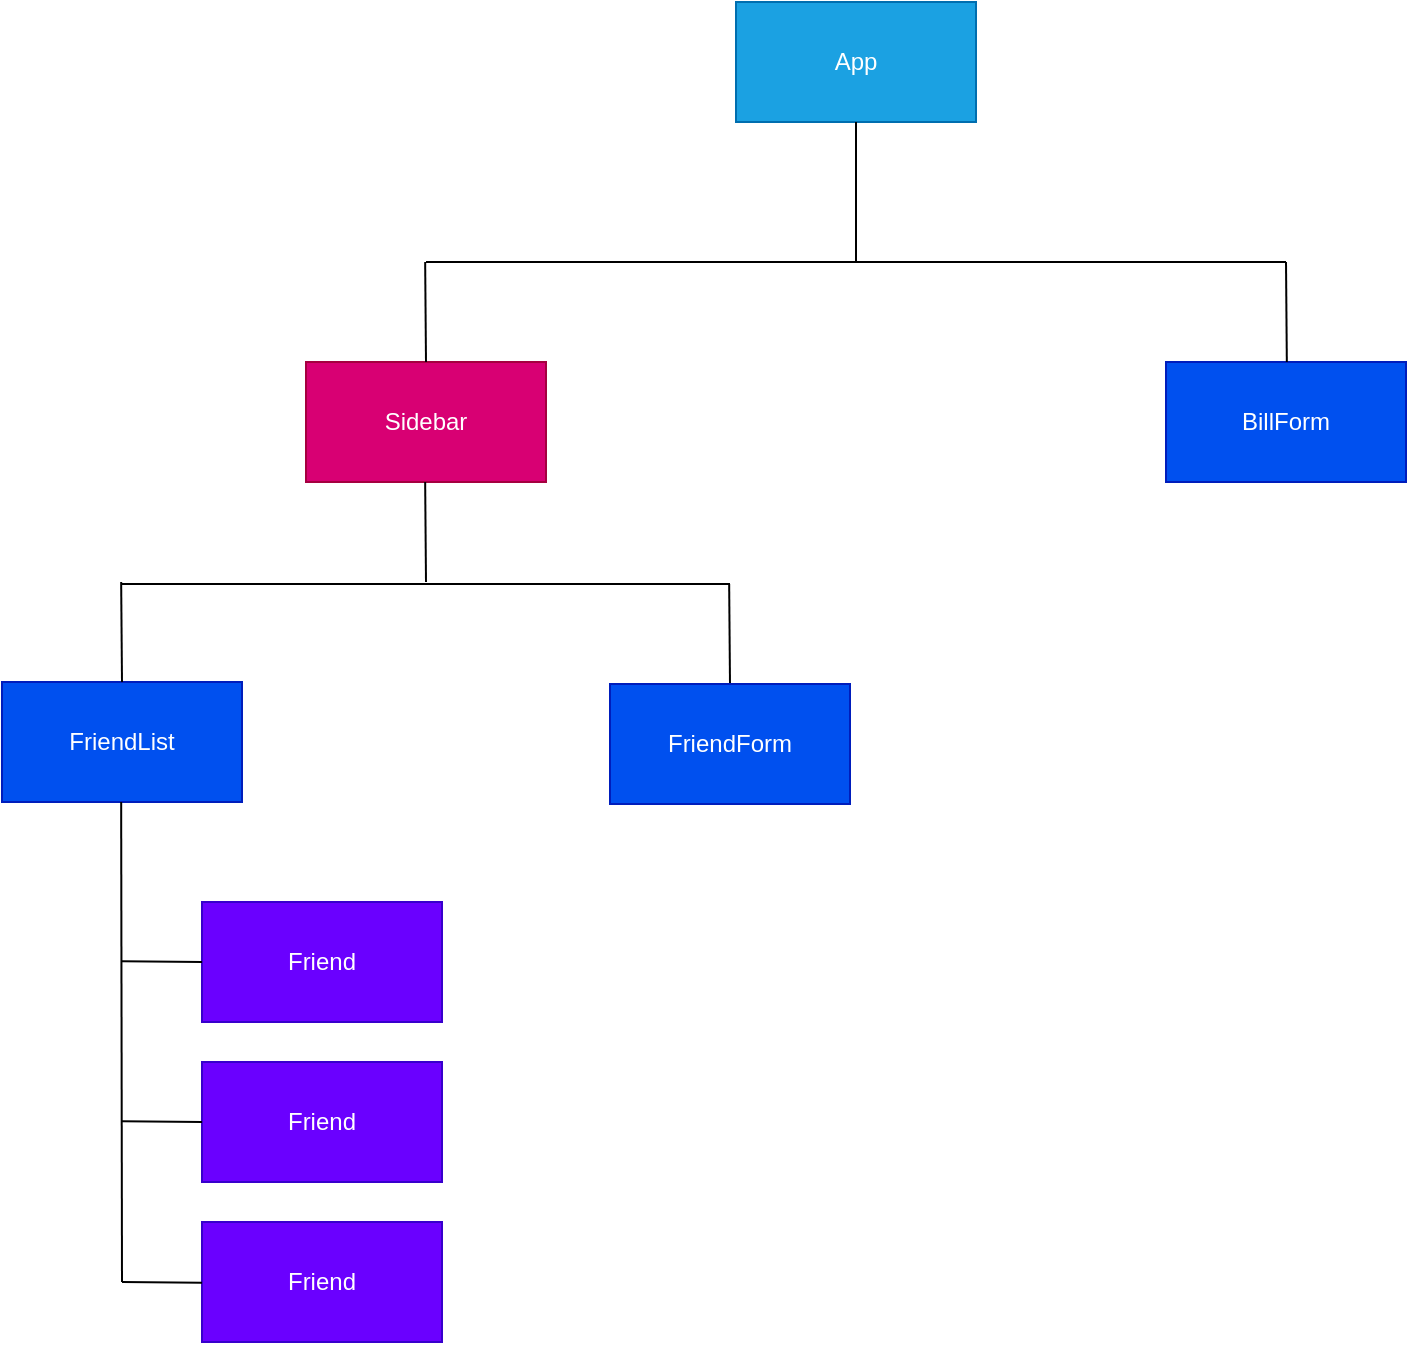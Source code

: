 <mxfile version="21.5.2" type="github">
  <diagram name="Strona-1" id="uAeBIeoAJx5leiqnexIm">
    <mxGraphModel dx="1674" dy="788" grid="1" gridSize="10" guides="1" tooltips="1" connect="1" arrows="1" fold="1" page="1" pageScale="1" pageWidth="827" pageHeight="1169" math="0" shadow="0">
      <root>
        <mxCell id="0" />
        <mxCell id="1" parent="0" />
        <mxCell id="uP6Zny04zCjqbQ1aJ2Gd-1" value="App" style="rounded=0;whiteSpace=wrap;html=1;fillColor=#1ba1e2;fontColor=#ffffff;strokeColor=#006EAF;" vertex="1" parent="1">
          <mxGeometry x="370" y="30" width="120" height="60" as="geometry" />
        </mxCell>
        <mxCell id="uP6Zny04zCjqbQ1aJ2Gd-2" value="" style="endArrow=none;html=1;rounded=0;entryX=0.5;entryY=1;entryDx=0;entryDy=0;" edge="1" parent="1" target="uP6Zny04zCjqbQ1aJ2Gd-1">
          <mxGeometry width="50" height="50" relative="1" as="geometry">
            <mxPoint x="430" y="160" as="sourcePoint" />
            <mxPoint x="440" y="260" as="targetPoint" />
            <Array as="points" />
          </mxGeometry>
        </mxCell>
        <mxCell id="uP6Zny04zCjqbQ1aJ2Gd-4" value="" style="endArrow=none;html=1;rounded=0;" edge="1" parent="1">
          <mxGeometry width="50" height="50" relative="1" as="geometry">
            <mxPoint x="63" y="321" as="sourcePoint" />
            <mxPoint x="367" y="321" as="targetPoint" />
            <Array as="points" />
          </mxGeometry>
        </mxCell>
        <mxCell id="uP6Zny04zCjqbQ1aJ2Gd-5" value="FriendList" style="rounded=0;whiteSpace=wrap;html=1;fillColor=#0050ef;fontColor=#ffffff;strokeColor=#001DBC;" vertex="1" parent="1">
          <mxGeometry x="3" y="370" width="120" height="60" as="geometry" />
        </mxCell>
        <mxCell id="uP6Zny04zCjqbQ1aJ2Gd-7" value="" style="endArrow=none;html=1;rounded=0;entryX=0.5;entryY=1;entryDx=0;entryDy=0;" edge="1" parent="1">
          <mxGeometry width="50" height="50" relative="1" as="geometry">
            <mxPoint x="63" y="370" as="sourcePoint" />
            <mxPoint x="62.58" y="320" as="targetPoint" />
            <Array as="points" />
          </mxGeometry>
        </mxCell>
        <mxCell id="uP6Zny04zCjqbQ1aJ2Gd-8" value="" style="endArrow=none;html=1;rounded=0;entryX=0.5;entryY=1;entryDx=0;entryDy=0;" edge="1" parent="1">
          <mxGeometry width="50" height="50" relative="1" as="geometry">
            <mxPoint x="63" y="670" as="sourcePoint" />
            <mxPoint x="62.58" y="430" as="targetPoint" />
            <Array as="points" />
          </mxGeometry>
        </mxCell>
        <mxCell id="uP6Zny04zCjqbQ1aJ2Gd-9" value="Friend" style="rounded=0;whiteSpace=wrap;html=1;fillColor=#6a00ff;fontColor=#ffffff;strokeColor=#3700CC;" vertex="1" parent="1">
          <mxGeometry x="103" y="480" width="120" height="60" as="geometry" />
        </mxCell>
        <mxCell id="uP6Zny04zCjqbQ1aJ2Gd-10" value="Friend" style="rounded=0;whiteSpace=wrap;html=1;fillColor=#6a00ff;fontColor=#ffffff;strokeColor=#3700CC;" vertex="1" parent="1">
          <mxGeometry x="103" y="560" width="120" height="60" as="geometry" />
        </mxCell>
        <mxCell id="uP6Zny04zCjqbQ1aJ2Gd-11" value="Friend" style="rounded=0;whiteSpace=wrap;html=1;fillColor=#6a00ff;fontColor=#ffffff;strokeColor=#3700CC;" vertex="1" parent="1">
          <mxGeometry x="103" y="640" width="120" height="60" as="geometry" />
        </mxCell>
        <mxCell id="uP6Zny04zCjqbQ1aJ2Gd-13" value="" style="endArrow=none;html=1;rounded=0;" edge="1" parent="1">
          <mxGeometry width="50" height="50" relative="1" as="geometry">
            <mxPoint x="63" y="509.58" as="sourcePoint" />
            <mxPoint x="103" y="510" as="targetPoint" />
            <Array as="points" />
          </mxGeometry>
        </mxCell>
        <mxCell id="uP6Zny04zCjqbQ1aJ2Gd-14" value="" style="endArrow=none;html=1;rounded=0;" edge="1" parent="1">
          <mxGeometry width="50" height="50" relative="1" as="geometry">
            <mxPoint x="63" y="589.58" as="sourcePoint" />
            <mxPoint x="103" y="590" as="targetPoint" />
            <Array as="points" />
          </mxGeometry>
        </mxCell>
        <mxCell id="uP6Zny04zCjqbQ1aJ2Gd-15" value="" style="endArrow=none;html=1;rounded=0;" edge="1" parent="1">
          <mxGeometry width="50" height="50" relative="1" as="geometry">
            <mxPoint x="63" y="670" as="sourcePoint" />
            <mxPoint x="103" y="670.42" as="targetPoint" />
            <Array as="points" />
          </mxGeometry>
        </mxCell>
        <mxCell id="uP6Zny04zCjqbQ1aJ2Gd-22" value="BillForm" style="rounded=0;whiteSpace=wrap;html=1;fillColor=#0050ef;fontColor=#ffffff;strokeColor=#001DBC;" vertex="1" parent="1">
          <mxGeometry x="585" y="210" width="120" height="60" as="geometry" />
        </mxCell>
        <mxCell id="uP6Zny04zCjqbQ1aJ2Gd-23" value="" style="endArrow=none;html=1;rounded=0;entryX=0.5;entryY=1;entryDx=0;entryDy=0;" edge="1" parent="1">
          <mxGeometry width="50" height="50" relative="1" as="geometry">
            <mxPoint x="367" y="371" as="sourcePoint" />
            <mxPoint x="366.58" y="321" as="targetPoint" />
            <Array as="points" />
          </mxGeometry>
        </mxCell>
        <mxCell id="uP6Zny04zCjqbQ1aJ2Gd-24" value="FriendForm" style="rounded=0;whiteSpace=wrap;html=1;fillColor=#0050ef;fontColor=#ffffff;strokeColor=#001DBC;" vertex="1" parent="1">
          <mxGeometry x="307" y="371" width="120" height="60" as="geometry" />
        </mxCell>
        <mxCell id="uP6Zny04zCjqbQ1aJ2Gd-26" value="Sidebar" style="rounded=0;whiteSpace=wrap;html=1;fillColor=#d80073;fontColor=#ffffff;strokeColor=#A50040;" vertex="1" parent="1">
          <mxGeometry x="155" y="210" width="120" height="60" as="geometry" />
        </mxCell>
        <mxCell id="uP6Zny04zCjqbQ1aJ2Gd-29" value="" style="endArrow=none;html=1;rounded=0;" edge="1" parent="1">
          <mxGeometry width="50" height="50" relative="1" as="geometry">
            <mxPoint x="215" y="160" as="sourcePoint" />
            <mxPoint x="645" y="160" as="targetPoint" />
            <Array as="points" />
          </mxGeometry>
        </mxCell>
        <mxCell id="uP6Zny04zCjqbQ1aJ2Gd-30" value="" style="endArrow=none;html=1;rounded=0;entryX=0.5;entryY=1;entryDx=0;entryDy=0;" edge="1" parent="1">
          <mxGeometry width="50" height="50" relative="1" as="geometry">
            <mxPoint x="215" y="210" as="sourcePoint" />
            <mxPoint x="214.58" y="160" as="targetPoint" />
            <Array as="points" />
          </mxGeometry>
        </mxCell>
        <mxCell id="uP6Zny04zCjqbQ1aJ2Gd-31" value="" style="endArrow=none;html=1;rounded=0;entryX=0.5;entryY=1;entryDx=0;entryDy=0;" edge="1" parent="1">
          <mxGeometry width="50" height="50" relative="1" as="geometry">
            <mxPoint x="645.42" y="210" as="sourcePoint" />
            <mxPoint x="645" y="160" as="targetPoint" />
            <Array as="points" />
          </mxGeometry>
        </mxCell>
        <mxCell id="uP6Zny04zCjqbQ1aJ2Gd-32" value="" style="endArrow=none;html=1;rounded=0;entryX=0.5;entryY=1;entryDx=0;entryDy=0;" edge="1" parent="1">
          <mxGeometry width="50" height="50" relative="1" as="geometry">
            <mxPoint x="215" y="320" as="sourcePoint" />
            <mxPoint x="214.58" y="270" as="targetPoint" />
            <Array as="points" />
          </mxGeometry>
        </mxCell>
      </root>
    </mxGraphModel>
  </diagram>
</mxfile>
